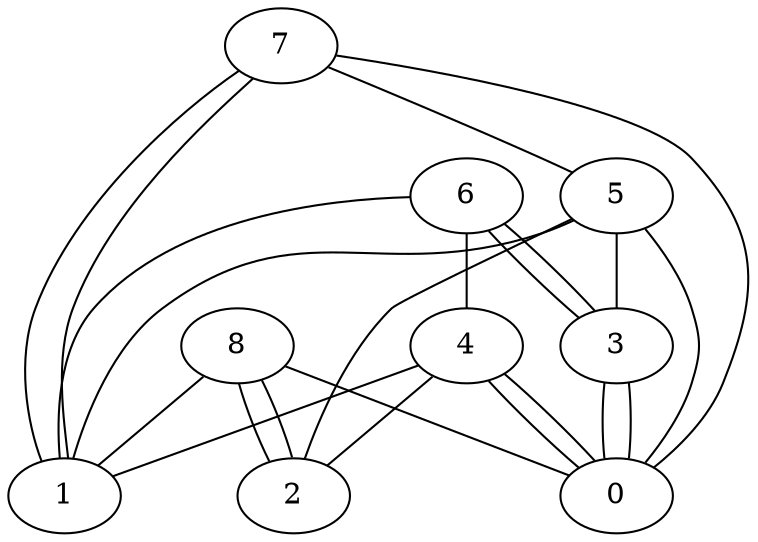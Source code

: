 graph G {
0;
1;
2;
3;
4;
5;
6;
7;
8;
8--1 ;
8--2 ;
8--0 ;
8--2 ;
7--0 ;
7--5 ;
7--1 ;
7--1 ;
6--3 ;
6--3 ;
6--4 ;
6--1 ;
5--2 ;
5--3 ;
5--1 ;
5--0 ;
4--2 ;
4--0 ;
4--1 ;
4--0 ;
3--0 ;
3--0 ;
}
